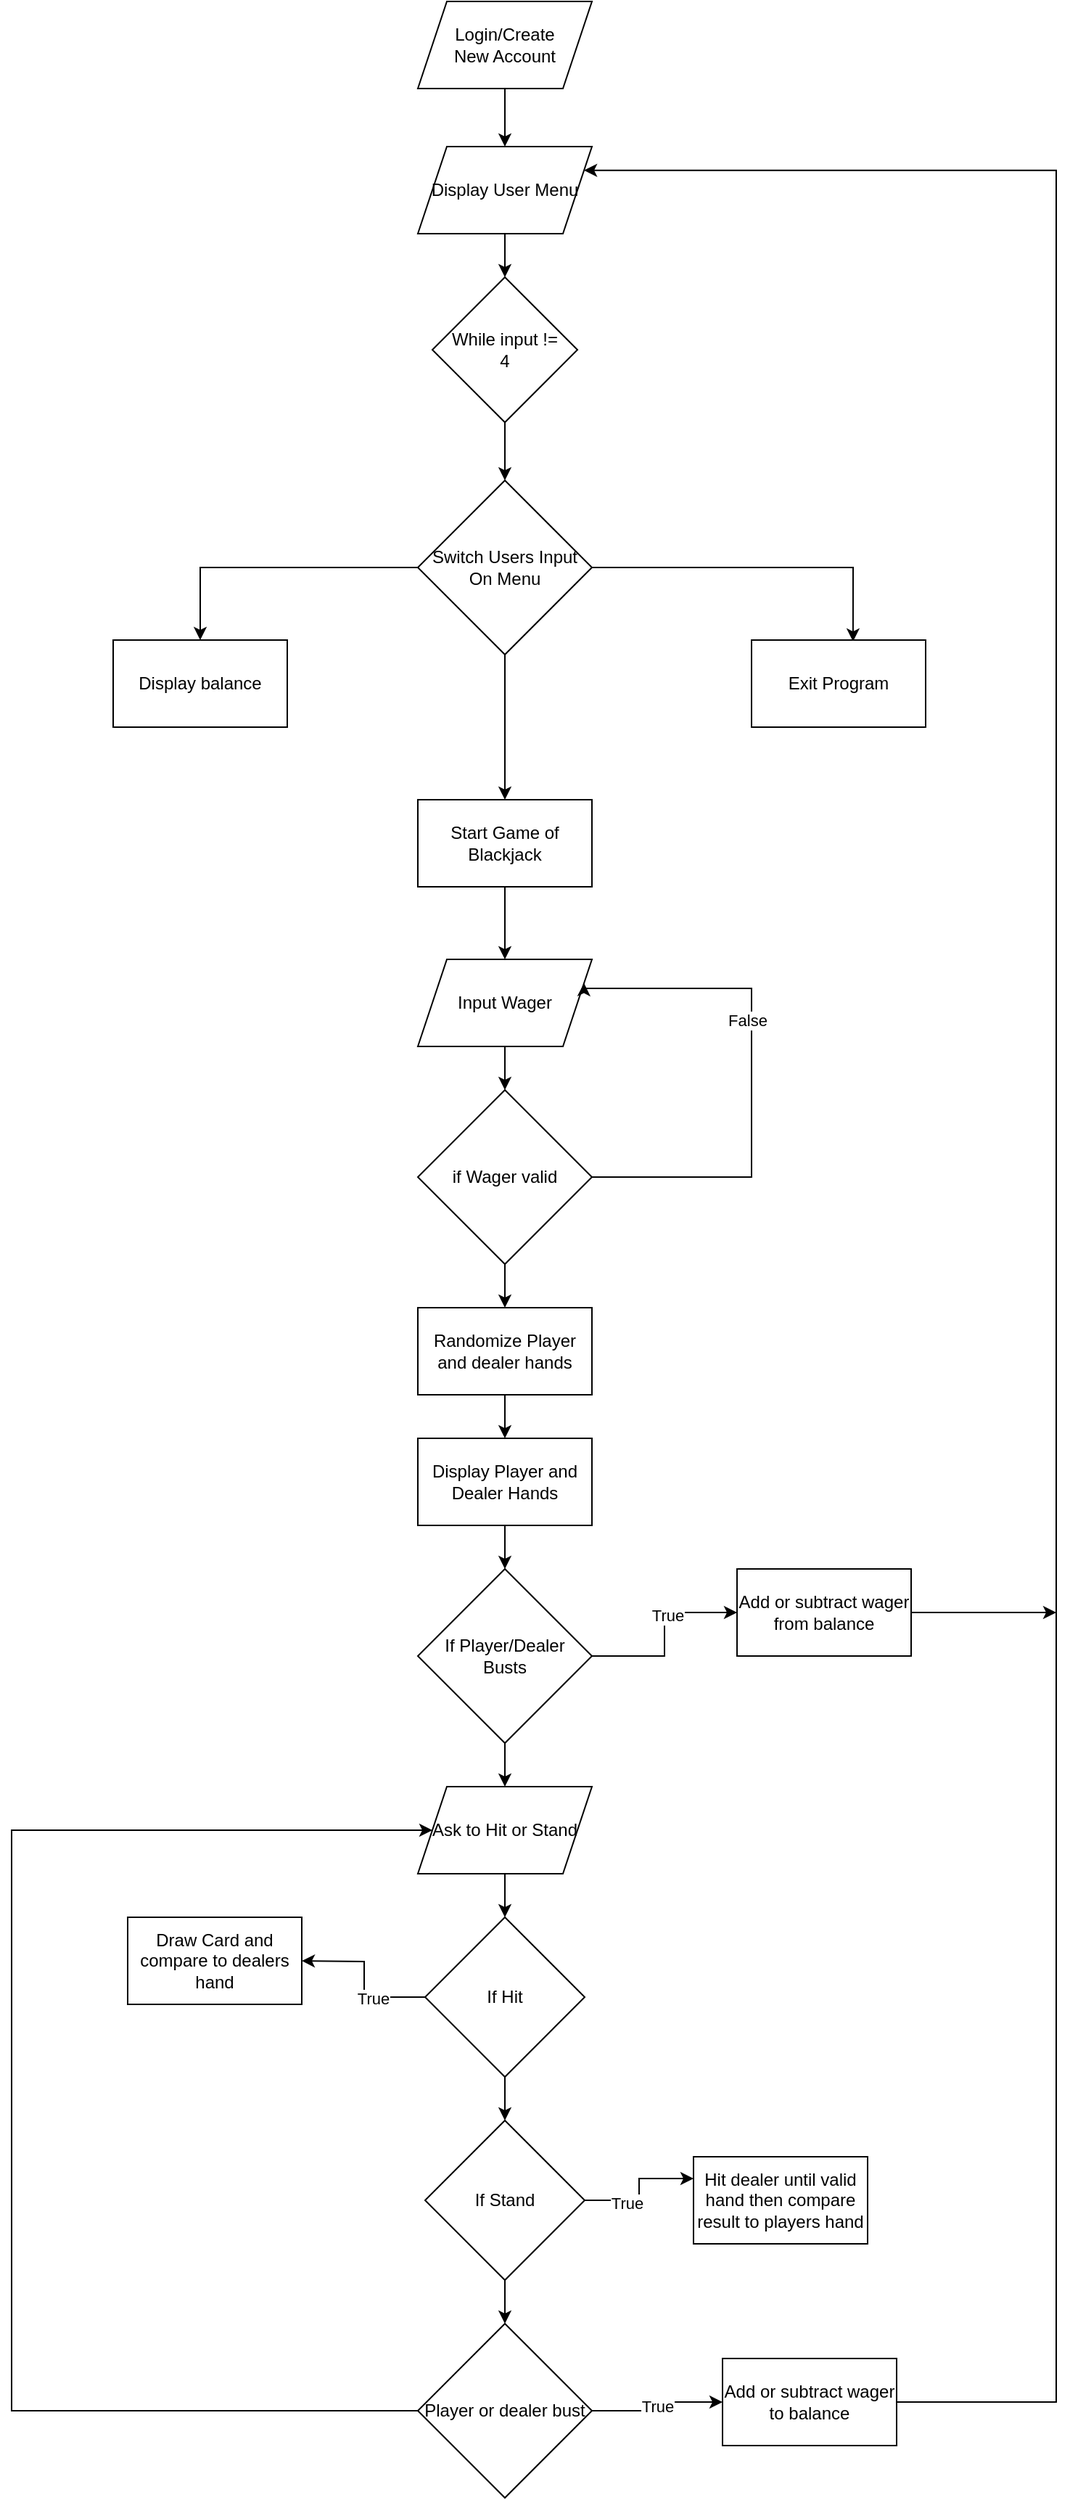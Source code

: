<mxfile version="14.3.1" type="device"><diagram id="C5RBs43oDa-KdzZeNtuy" name="Page-1"><mxGraphModel dx="2302" dy="1154" grid="1" gridSize="10" guides="1" tooltips="1" connect="1" arrows="1" fold="1" page="1" pageScale="1" pageWidth="827" pageHeight="1169" math="0" shadow="0"><root><mxCell id="WIyWlLk6GJQsqaUBKTNV-0"/><mxCell id="WIyWlLk6GJQsqaUBKTNV-1" parent="WIyWlLk6GJQsqaUBKTNV-0"/><mxCell id="OSLKOaK7fAM2n2w_qf1s-2" style="edgeStyle=orthogonalEdgeStyle;rounded=0;orthogonalLoop=1;jettySize=auto;html=1;exitX=0.5;exitY=1;exitDx=0;exitDy=0;entryX=0.5;entryY=0;entryDx=0;entryDy=0;" edge="1" parent="WIyWlLk6GJQsqaUBKTNV-1" source="OSLKOaK7fAM2n2w_qf1s-0" target="OSLKOaK7fAM2n2w_qf1s-1"><mxGeometry relative="1" as="geometry"/></mxCell><mxCell id="OSLKOaK7fAM2n2w_qf1s-0" value="Login/Create&lt;br&gt;New Account" style="shape=parallelogram;perimeter=parallelogramPerimeter;whiteSpace=wrap;html=1;fixedSize=1;" vertex="1" parent="WIyWlLk6GJQsqaUBKTNV-1"><mxGeometry x="310" y="70" width="120" height="60" as="geometry"/></mxCell><mxCell id="OSLKOaK7fAM2n2w_qf1s-4" style="edgeStyle=orthogonalEdgeStyle;rounded=0;orthogonalLoop=1;jettySize=auto;html=1;entryX=0.5;entryY=0;entryDx=0;entryDy=0;" edge="1" parent="WIyWlLk6GJQsqaUBKTNV-1" source="OSLKOaK7fAM2n2w_qf1s-1" target="OSLKOaK7fAM2n2w_qf1s-3"><mxGeometry relative="1" as="geometry"/></mxCell><mxCell id="OSLKOaK7fAM2n2w_qf1s-1" value="Display User Menu" style="shape=parallelogram;perimeter=parallelogramPerimeter;whiteSpace=wrap;html=1;fixedSize=1;" vertex="1" parent="WIyWlLk6GJQsqaUBKTNV-1"><mxGeometry x="310" y="170" width="120" height="60" as="geometry"/></mxCell><mxCell id="OSLKOaK7fAM2n2w_qf1s-6" style="edgeStyle=orthogonalEdgeStyle;rounded=0;orthogonalLoop=1;jettySize=auto;html=1;entryX=0.5;entryY=0;entryDx=0;entryDy=0;" edge="1" parent="WIyWlLk6GJQsqaUBKTNV-1" source="OSLKOaK7fAM2n2w_qf1s-3" target="OSLKOaK7fAM2n2w_qf1s-5"><mxGeometry relative="1" as="geometry"/></mxCell><mxCell id="OSLKOaK7fAM2n2w_qf1s-3" value="While input !=&lt;br&gt;4" style="rhombus;whiteSpace=wrap;html=1;" vertex="1" parent="WIyWlLk6GJQsqaUBKTNV-1"><mxGeometry x="320" y="260" width="100" height="100" as="geometry"/></mxCell><mxCell id="OSLKOaK7fAM2n2w_qf1s-10" style="edgeStyle=orthogonalEdgeStyle;rounded=0;orthogonalLoop=1;jettySize=auto;html=1;exitX=1;exitY=0.5;exitDx=0;exitDy=0;entryX=0.583;entryY=0.017;entryDx=0;entryDy=0;entryPerimeter=0;" edge="1" parent="WIyWlLk6GJQsqaUBKTNV-1" source="OSLKOaK7fAM2n2w_qf1s-5" target="OSLKOaK7fAM2n2w_qf1s-9"><mxGeometry relative="1" as="geometry"/></mxCell><mxCell id="OSLKOaK7fAM2n2w_qf1s-11" style="edgeStyle=orthogonalEdgeStyle;rounded=0;orthogonalLoop=1;jettySize=auto;html=1;exitX=0;exitY=0.5;exitDx=0;exitDy=0;entryX=0.5;entryY=0;entryDx=0;entryDy=0;" edge="1" parent="WIyWlLk6GJQsqaUBKTNV-1" source="OSLKOaK7fAM2n2w_qf1s-5" target="OSLKOaK7fAM2n2w_qf1s-7"><mxGeometry relative="1" as="geometry"/></mxCell><mxCell id="OSLKOaK7fAM2n2w_qf1s-12" style="edgeStyle=orthogonalEdgeStyle;rounded=0;orthogonalLoop=1;jettySize=auto;html=1;entryX=0.5;entryY=0;entryDx=0;entryDy=0;" edge="1" parent="WIyWlLk6GJQsqaUBKTNV-1" source="OSLKOaK7fAM2n2w_qf1s-5" target="OSLKOaK7fAM2n2w_qf1s-8"><mxGeometry relative="1" as="geometry"/></mxCell><mxCell id="OSLKOaK7fAM2n2w_qf1s-5" value="Switch Users Input&lt;br&gt;On Menu" style="rhombus;whiteSpace=wrap;html=1;" vertex="1" parent="WIyWlLk6GJQsqaUBKTNV-1"><mxGeometry x="310" y="400" width="120" height="120" as="geometry"/></mxCell><mxCell id="OSLKOaK7fAM2n2w_qf1s-7" value="Display balance" style="rounded=0;whiteSpace=wrap;html=1;" vertex="1" parent="WIyWlLk6GJQsqaUBKTNV-1"><mxGeometry x="100" y="510" width="120" height="60" as="geometry"/></mxCell><mxCell id="OSLKOaK7fAM2n2w_qf1s-14" style="edgeStyle=orthogonalEdgeStyle;rounded=0;orthogonalLoop=1;jettySize=auto;html=1;entryX=0.5;entryY=0;entryDx=0;entryDy=0;" edge="1" parent="WIyWlLk6GJQsqaUBKTNV-1" source="OSLKOaK7fAM2n2w_qf1s-8" target="OSLKOaK7fAM2n2w_qf1s-13"><mxGeometry relative="1" as="geometry"/></mxCell><mxCell id="OSLKOaK7fAM2n2w_qf1s-8" value="Start Game of Blackjack" style="rounded=0;whiteSpace=wrap;html=1;" vertex="1" parent="WIyWlLk6GJQsqaUBKTNV-1"><mxGeometry x="310" y="620" width="120" height="60" as="geometry"/></mxCell><mxCell id="OSLKOaK7fAM2n2w_qf1s-9" value="Exit Program" style="rounded=0;whiteSpace=wrap;html=1;" vertex="1" parent="WIyWlLk6GJQsqaUBKTNV-1"><mxGeometry x="540" y="510" width="120" height="60" as="geometry"/></mxCell><mxCell id="OSLKOaK7fAM2n2w_qf1s-16" style="edgeStyle=orthogonalEdgeStyle;rounded=0;orthogonalLoop=1;jettySize=auto;html=1;exitX=0.5;exitY=1;exitDx=0;exitDy=0;entryX=0.5;entryY=0;entryDx=0;entryDy=0;" edge="1" parent="WIyWlLk6GJQsqaUBKTNV-1" source="OSLKOaK7fAM2n2w_qf1s-13" target="OSLKOaK7fAM2n2w_qf1s-15"><mxGeometry relative="1" as="geometry"/></mxCell><mxCell id="OSLKOaK7fAM2n2w_qf1s-13" value="Input Wager" style="shape=parallelogram;perimeter=parallelogramPerimeter;whiteSpace=wrap;html=1;fixedSize=1;" vertex="1" parent="WIyWlLk6GJQsqaUBKTNV-1"><mxGeometry x="310" y="730" width="120" height="60" as="geometry"/></mxCell><mxCell id="OSLKOaK7fAM2n2w_qf1s-17" style="edgeStyle=orthogonalEdgeStyle;rounded=0;orthogonalLoop=1;jettySize=auto;html=1;exitX=1;exitY=0.5;exitDx=0;exitDy=0;entryX=1;entryY=0.25;entryDx=0;entryDy=0;" edge="1" parent="WIyWlLk6GJQsqaUBKTNV-1" source="OSLKOaK7fAM2n2w_qf1s-15" target="OSLKOaK7fAM2n2w_qf1s-13"><mxGeometry relative="1" as="geometry"><mxPoint x="520" y="750" as="targetPoint"/><Array as="points"><mxPoint x="540" y="880"/><mxPoint x="540" y="750"/><mxPoint x="425" y="750"/></Array></mxGeometry></mxCell><mxCell id="OSLKOaK7fAM2n2w_qf1s-18" value="False" style="edgeLabel;html=1;align=center;verticalAlign=middle;resizable=0;points=[];" vertex="1" connectable="0" parent="OSLKOaK7fAM2n2w_qf1s-17"><mxGeometry x="0.214" y="3" relative="1" as="geometry"><mxPoint as="offset"/></mxGeometry></mxCell><mxCell id="OSLKOaK7fAM2n2w_qf1s-19" style="edgeStyle=orthogonalEdgeStyle;rounded=0;orthogonalLoop=1;jettySize=auto;html=1;exitX=0.5;exitY=1;exitDx=0;exitDy=0;" edge="1" parent="WIyWlLk6GJQsqaUBKTNV-1" source="OSLKOaK7fAM2n2w_qf1s-15"><mxGeometry relative="1" as="geometry"><mxPoint x="370" y="970" as="targetPoint"/></mxGeometry></mxCell><mxCell id="OSLKOaK7fAM2n2w_qf1s-15" value="if Wager valid" style="rhombus;whiteSpace=wrap;html=1;" vertex="1" parent="WIyWlLk6GJQsqaUBKTNV-1"><mxGeometry x="310" y="820" width="120" height="120" as="geometry"/></mxCell><mxCell id="OSLKOaK7fAM2n2w_qf1s-21" style="edgeStyle=orthogonalEdgeStyle;rounded=0;orthogonalLoop=1;jettySize=auto;html=1;exitX=0.5;exitY=1;exitDx=0;exitDy=0;" edge="1" parent="WIyWlLk6GJQsqaUBKTNV-1" source="OSLKOaK7fAM2n2w_qf1s-20" target="OSLKOaK7fAM2n2w_qf1s-22"><mxGeometry relative="1" as="geometry"><mxPoint x="370" y="1070" as="targetPoint"/></mxGeometry></mxCell><mxCell id="OSLKOaK7fAM2n2w_qf1s-20" value="Randomize Player and dealer hands" style="rounded=0;whiteSpace=wrap;html=1;" vertex="1" parent="WIyWlLk6GJQsqaUBKTNV-1"><mxGeometry x="310" y="970" width="120" height="60" as="geometry"/></mxCell><mxCell id="OSLKOaK7fAM2n2w_qf1s-24" style="edgeStyle=orthogonalEdgeStyle;rounded=0;orthogonalLoop=1;jettySize=auto;html=1;exitX=0.5;exitY=1;exitDx=0;exitDy=0;entryX=0.5;entryY=0;entryDx=0;entryDy=0;" edge="1" parent="WIyWlLk6GJQsqaUBKTNV-1" source="OSLKOaK7fAM2n2w_qf1s-22" target="OSLKOaK7fAM2n2w_qf1s-23"><mxGeometry relative="1" as="geometry"/></mxCell><mxCell id="OSLKOaK7fAM2n2w_qf1s-22" value="Display Player and Dealer Hands" style="rounded=0;whiteSpace=wrap;html=1;" vertex="1" parent="WIyWlLk6GJQsqaUBKTNV-1"><mxGeometry x="310" y="1060" width="120" height="60" as="geometry"/></mxCell><mxCell id="OSLKOaK7fAM2n2w_qf1s-26" style="edgeStyle=orthogonalEdgeStyle;rounded=0;orthogonalLoop=1;jettySize=auto;html=1;exitX=1;exitY=0.5;exitDx=0;exitDy=0;" edge="1" parent="WIyWlLk6GJQsqaUBKTNV-1" source="OSLKOaK7fAM2n2w_qf1s-23" target="OSLKOaK7fAM2n2w_qf1s-25"><mxGeometry relative="1" as="geometry"/></mxCell><mxCell id="OSLKOaK7fAM2n2w_qf1s-27" value="True" style="edgeLabel;html=1;align=center;verticalAlign=middle;resizable=0;points=[];" vertex="1" connectable="0" parent="OSLKOaK7fAM2n2w_qf1s-26"><mxGeometry x="0.262" y="-2" relative="1" as="geometry"><mxPoint as="offset"/></mxGeometry></mxCell><mxCell id="OSLKOaK7fAM2n2w_qf1s-28" style="edgeStyle=orthogonalEdgeStyle;rounded=0;orthogonalLoop=1;jettySize=auto;html=1;exitX=0.5;exitY=1;exitDx=0;exitDy=0;" edge="1" parent="WIyWlLk6GJQsqaUBKTNV-1" source="OSLKOaK7fAM2n2w_qf1s-23" target="OSLKOaK7fAM2n2w_qf1s-29"><mxGeometry relative="1" as="geometry"><mxPoint x="370" y="1310" as="targetPoint"/></mxGeometry></mxCell><mxCell id="OSLKOaK7fAM2n2w_qf1s-23" value="If Player/Dealer&lt;br&gt;Busts" style="rhombus;whiteSpace=wrap;html=1;" vertex="1" parent="WIyWlLk6GJQsqaUBKTNV-1"><mxGeometry x="310" y="1150" width="120" height="120" as="geometry"/></mxCell><mxCell id="OSLKOaK7fAM2n2w_qf1s-48" style="edgeStyle=orthogonalEdgeStyle;rounded=0;orthogonalLoop=1;jettySize=auto;html=1;exitX=1;exitY=0.5;exitDx=0;exitDy=0;" edge="1" parent="WIyWlLk6GJQsqaUBKTNV-1" source="OSLKOaK7fAM2n2w_qf1s-25"><mxGeometry relative="1" as="geometry"><mxPoint x="750" y="1180" as="targetPoint"/></mxGeometry></mxCell><mxCell id="OSLKOaK7fAM2n2w_qf1s-25" value="Add or subtract wager from balance" style="rounded=0;whiteSpace=wrap;html=1;" vertex="1" parent="WIyWlLk6GJQsqaUBKTNV-1"><mxGeometry x="530" y="1150" width="120" height="60" as="geometry"/></mxCell><mxCell id="OSLKOaK7fAM2n2w_qf1s-35" style="edgeStyle=orthogonalEdgeStyle;rounded=0;orthogonalLoop=1;jettySize=auto;html=1;exitX=0.5;exitY=1;exitDx=0;exitDy=0;entryX=0.5;entryY=0;entryDx=0;entryDy=0;" edge="1" parent="WIyWlLk6GJQsqaUBKTNV-1" source="OSLKOaK7fAM2n2w_qf1s-29" target="OSLKOaK7fAM2n2w_qf1s-30"><mxGeometry relative="1" as="geometry"/></mxCell><mxCell id="OSLKOaK7fAM2n2w_qf1s-29" value="Ask to Hit or Stand" style="shape=parallelogram;perimeter=parallelogramPerimeter;whiteSpace=wrap;html=1;fixedSize=1;" vertex="1" parent="WIyWlLk6GJQsqaUBKTNV-1"><mxGeometry x="310" y="1300" width="120" height="60" as="geometry"/></mxCell><mxCell id="OSLKOaK7fAM2n2w_qf1s-32" style="edgeStyle=orthogonalEdgeStyle;rounded=0;orthogonalLoop=1;jettySize=auto;html=1;exitX=0;exitY=0.5;exitDx=0;exitDy=0;" edge="1" parent="WIyWlLk6GJQsqaUBKTNV-1" source="OSLKOaK7fAM2n2w_qf1s-30"><mxGeometry relative="1" as="geometry"><mxPoint x="230" y="1420" as="targetPoint"/></mxGeometry></mxCell><mxCell id="OSLKOaK7fAM2n2w_qf1s-36" value="True" style="edgeLabel;html=1;align=center;verticalAlign=middle;resizable=0;points=[];" vertex="1" connectable="0" parent="OSLKOaK7fAM2n2w_qf1s-32"><mxGeometry x="-0.345" y="1" relative="1" as="geometry"><mxPoint as="offset"/></mxGeometry></mxCell><mxCell id="OSLKOaK7fAM2n2w_qf1s-38" style="edgeStyle=orthogonalEdgeStyle;rounded=0;orthogonalLoop=1;jettySize=auto;html=1;exitX=0.5;exitY=1;exitDx=0;exitDy=0;" edge="1" parent="WIyWlLk6GJQsqaUBKTNV-1" source="OSLKOaK7fAM2n2w_qf1s-30" target="OSLKOaK7fAM2n2w_qf1s-37"><mxGeometry relative="1" as="geometry"/></mxCell><mxCell id="OSLKOaK7fAM2n2w_qf1s-30" value="If Hit" style="rhombus;whiteSpace=wrap;html=1;" vertex="1" parent="WIyWlLk6GJQsqaUBKTNV-1"><mxGeometry x="315" y="1390" width="110" height="110" as="geometry"/></mxCell><mxCell id="OSLKOaK7fAM2n2w_qf1s-34" value="Draw Card and compare to dealers hand" style="rounded=0;whiteSpace=wrap;html=1;" vertex="1" parent="WIyWlLk6GJQsqaUBKTNV-1"><mxGeometry x="110" y="1390" width="120" height="60" as="geometry"/></mxCell><mxCell id="OSLKOaK7fAM2n2w_qf1s-41" style="edgeStyle=orthogonalEdgeStyle;rounded=0;orthogonalLoop=1;jettySize=auto;html=1;exitX=1;exitY=0.5;exitDx=0;exitDy=0;entryX=0;entryY=0.25;entryDx=0;entryDy=0;" edge="1" parent="WIyWlLk6GJQsqaUBKTNV-1" source="OSLKOaK7fAM2n2w_qf1s-37" target="OSLKOaK7fAM2n2w_qf1s-40"><mxGeometry relative="1" as="geometry"/></mxCell><mxCell id="OSLKOaK7fAM2n2w_qf1s-44" value="True" style="edgeLabel;html=1;align=center;verticalAlign=middle;resizable=0;points=[];" vertex="1" connectable="0" parent="OSLKOaK7fAM2n2w_qf1s-41"><mxGeometry x="-0.356" y="-2" relative="1" as="geometry"><mxPoint as="offset"/></mxGeometry></mxCell><mxCell id="OSLKOaK7fAM2n2w_qf1s-43" style="edgeStyle=orthogonalEdgeStyle;rounded=0;orthogonalLoop=1;jettySize=auto;html=1;exitX=0.5;exitY=1;exitDx=0;exitDy=0;entryX=0.5;entryY=0;entryDx=0;entryDy=0;" edge="1" parent="WIyWlLk6GJQsqaUBKTNV-1" source="OSLKOaK7fAM2n2w_qf1s-37" target="OSLKOaK7fAM2n2w_qf1s-42"><mxGeometry relative="1" as="geometry"/></mxCell><mxCell id="OSLKOaK7fAM2n2w_qf1s-37" value="If Stand" style="rhombus;whiteSpace=wrap;html=1;" vertex="1" parent="WIyWlLk6GJQsqaUBKTNV-1"><mxGeometry x="315" y="1530" width="110" height="110" as="geometry"/></mxCell><mxCell id="OSLKOaK7fAM2n2w_qf1s-47" style="edgeStyle=orthogonalEdgeStyle;rounded=0;orthogonalLoop=1;jettySize=auto;html=1;exitX=1;exitY=0.5;exitDx=0;exitDy=0;entryX=1;entryY=0.25;entryDx=0;entryDy=0;" edge="1" parent="WIyWlLk6GJQsqaUBKTNV-1" source="OSLKOaK7fAM2n2w_qf1s-39" target="OSLKOaK7fAM2n2w_qf1s-1"><mxGeometry relative="1" as="geometry"><mxPoint x="730" y="170" as="targetPoint"/><Array as="points"><mxPoint x="750" y="1724"/><mxPoint x="750" y="186"/></Array></mxGeometry></mxCell><mxCell id="OSLKOaK7fAM2n2w_qf1s-39" value="Add or subtract wager to balance" style="rounded=0;whiteSpace=wrap;html=1;" vertex="1" parent="WIyWlLk6GJQsqaUBKTNV-1"><mxGeometry x="520" y="1694" width="120" height="60" as="geometry"/></mxCell><mxCell id="OSLKOaK7fAM2n2w_qf1s-40" value="Hit dealer until valid hand then compare result to players hand" style="rounded=0;whiteSpace=wrap;html=1;" vertex="1" parent="WIyWlLk6GJQsqaUBKTNV-1"><mxGeometry x="500" y="1555" width="120" height="60" as="geometry"/></mxCell><mxCell id="OSLKOaK7fAM2n2w_qf1s-45" value="True" style="edgeStyle=orthogonalEdgeStyle;rounded=0;orthogonalLoop=1;jettySize=auto;html=1;exitX=1;exitY=0.5;exitDx=0;exitDy=0;" edge="1" parent="WIyWlLk6GJQsqaUBKTNV-1" source="OSLKOaK7fAM2n2w_qf1s-42" target="OSLKOaK7fAM2n2w_qf1s-39"><mxGeometry relative="1" as="geometry"/></mxCell><mxCell id="OSLKOaK7fAM2n2w_qf1s-46" style="edgeStyle=orthogonalEdgeStyle;rounded=0;orthogonalLoop=1;jettySize=auto;html=1;exitX=0;exitY=0.5;exitDx=0;exitDy=0;entryX=0;entryY=0.5;entryDx=0;entryDy=0;" edge="1" parent="WIyWlLk6GJQsqaUBKTNV-1" source="OSLKOaK7fAM2n2w_qf1s-42" target="OSLKOaK7fAM2n2w_qf1s-29"><mxGeometry relative="1" as="geometry"><mxPoint x="300" y="1190" as="targetPoint"/><Array as="points"><mxPoint x="30" y="1730"/><mxPoint x="30" y="1330"/></Array></mxGeometry></mxCell><mxCell id="OSLKOaK7fAM2n2w_qf1s-42" value="Player or dealer bust" style="rhombus;whiteSpace=wrap;html=1;" vertex="1" parent="WIyWlLk6GJQsqaUBKTNV-1"><mxGeometry x="310" y="1670" width="120" height="120" as="geometry"/></mxCell></root></mxGraphModel></diagram></mxfile>